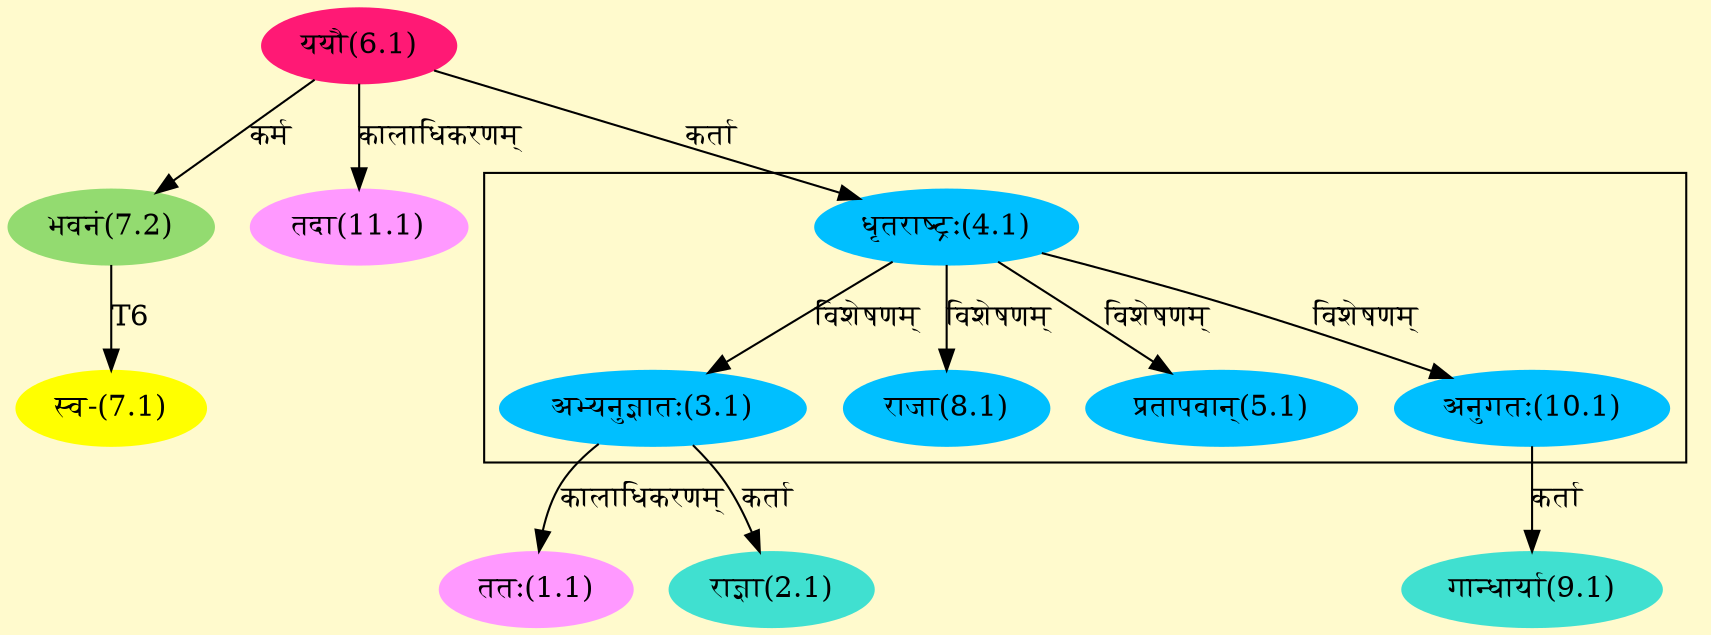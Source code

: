 digraph G{
rankdir=BT;
 compound=true;
 bgcolor="lemonchiffon1";

subgraph cluster_1{
Node3_1 [style=filled, color="#00BFFF" label = "अभ्यनुज्ञातः(3.1)"]
Node4_1 [style=filled, color="#00BFFF" label = "धृतराष्ट्रः(4.1)"]
Node5_1 [style=filled, color="#00BFFF" label = "प्रतापवान्(5.1)"]
Node8_1 [style=filled, color="#00BFFF" label = "राजा(8.1)"]
Node10_1 [style=filled, color="#00BFFF" label = "अनुगतः(10.1)"]

}
Node1_1 [style=filled, color="#FF99FF" label = "ततः(1.1)"]
Node3_1 [style=filled, color="#00BFFF" label = "अभ्यनुज्ञातः(3.1)"]
Node2_1 [style=filled, color="#40E0D0" label = "राज्ञा(2.1)"]
Node4_1 [style=filled, color="#00BFFF" label = "धृतराष्ट्रः(4.1)"]
Node6_1 [style=filled, color="#FF1975" label = "ययौ(6.1)"]
Node [style=filled, color="" label = "()"]
Node7_1 [style=filled, color="#FFFF00" label = "स्व-(7.1)"]
Node7_2 [style=filled, color="#93DB70" label = "भवनं(7.2)"]
Node9_1 [style=filled, color="#40E0D0" label = "गान्धार्या(9.1)"]
Node10_1 [style=filled, color="#00BFFF" label = "अनुगतः(10.1)"]
Node11_1 [style=filled, color="#FF99FF" label = "तदा(11.1)"]
/* Start of Relations section */

Node1_1 -> Node3_1 [  label="कालाधिकरणम्"  dir="back" ]
Node2_1 -> Node3_1 [  label="कर्ता"  dir="back" ]
Node3_1 -> Node4_1 [  label="विशेषणम्"  dir="back" ]
Node4_1 -> Node6_1 [  label="कर्ता"  dir="back" ]
Node5_1 -> Node4_1 [  label="विशेषणम्"  dir="back" ]
Node7_1 -> Node7_2 [  label="T6"  dir="back" ]
Node7_2 -> Node6_1 [  label="कर्म"  dir="back" ]
Node8_1 -> Node4_1 [  label="विशेषणम्"  dir="back" ]
Node9_1 -> Node10_1 [  label="कर्ता"  dir="back" ]
Node10_1 -> Node4_1 [  label="विशेषणम्"  dir="back" ]
Node11_1 -> Node6_1 [  label="कालाधिकरणम्"  dir="back" ]
}
